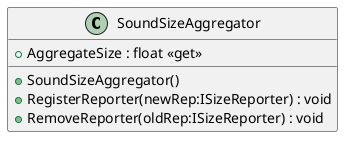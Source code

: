 @startuml
class SoundSizeAggregator {
    + AggregateSize : float <<get>>
    + SoundSizeAggregator()
    + RegisterReporter(newRep:ISizeReporter) : void
    + RemoveReporter(oldRep:ISizeReporter) : void
}
@enduml
